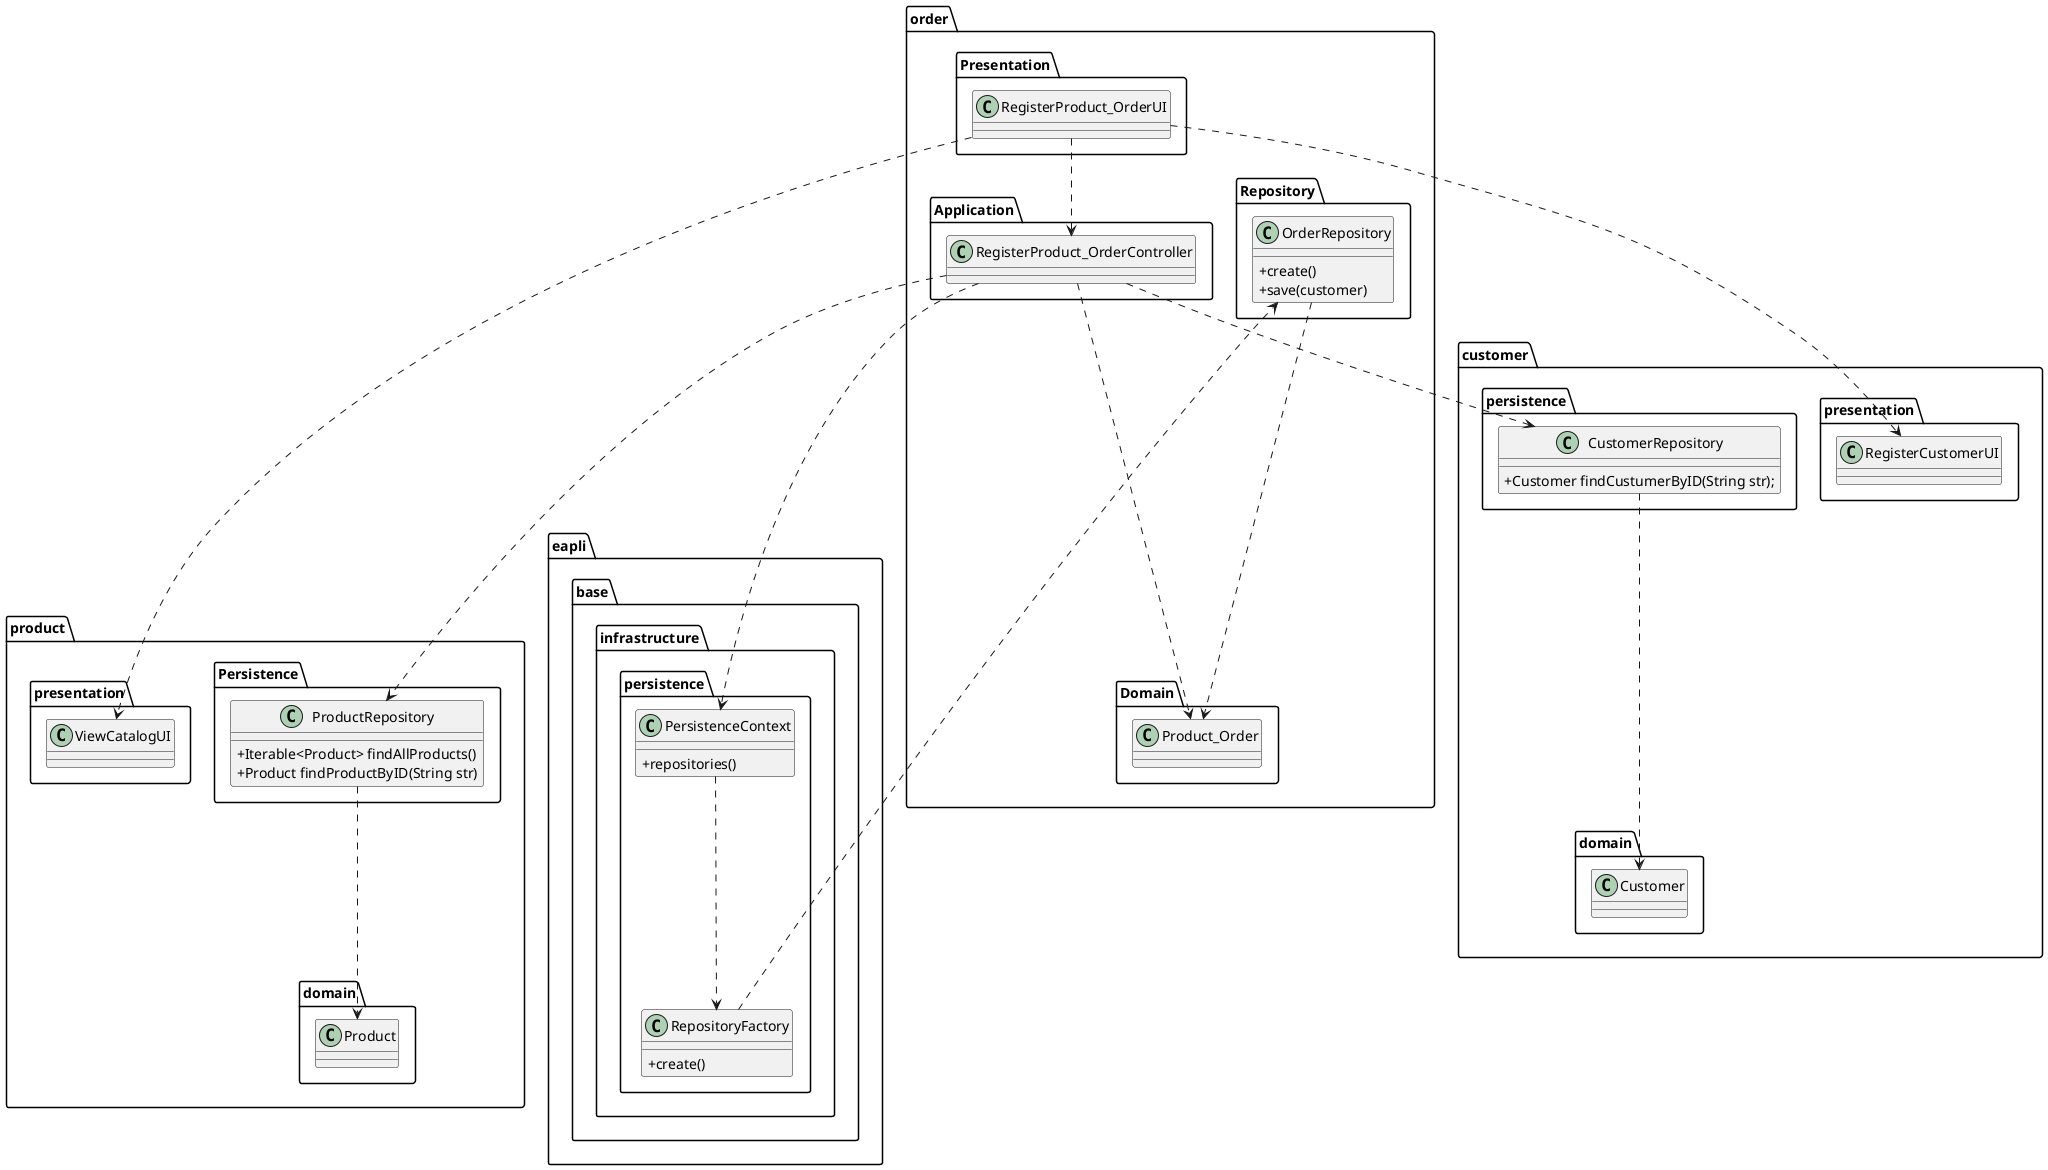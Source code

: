 @startuml
skinparam classAttributeIconSize 0

package "product"{

package "product.presentation"{
class ViewCatalogUI{
}
}

package "product.Persistence"{
class ProductRepository{
+Iterable<Product> findAllProducts()
+Product findProductByID(String str)
}
}

package "product.domain"{
class Product
}

}

package "customer"{

package "customer.presentation"{
class RegisterCustomerUI{
}
}

package "customer.persistence"{
class CustomerRepository{
+Customer findCustumerByID(String str);
}
}

package "customer.domain"{
class Customer
}

}

package "order"{

package "Presentation"{
class RegisterProduct_OrderUI
}

package "Application"{
class RegisterProduct_OrderController
}


package "Domain"{
class Product_Order
}



package "Repository"{
class OrderRepository{
+create()
+save(customer)
}
}

}


package "eapli.base.infrastructure.persistence"{

class PersistenceContext{
+repositories()
}
class RepositoryFactory{
+create()
}
}


RegisterProduct_OrderUI .-> RegisterProduct_OrderController
RegisterProduct_OrderUI .--> ViewCatalogUI
RegisterProduct_OrderUI .-> RegisterCustomerUI
RegisterProduct_OrderController .--> Product_Order
RegisterProduct_OrderController .--> PersistenceContext
RegisterProduct_OrderController .--> ProductRepository
RegisterProduct_OrderController .-> CustomerRepository
PersistenceContext .--> RepositoryFactory
RepositoryFactory .--> OrderRepository
OrderRepository .--> Product_Order
CustomerRepository .--> Customer
ProductRepository .--> Product


@enduml